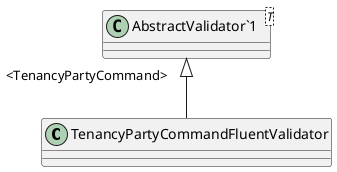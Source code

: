 @startuml
class TenancyPartyCommandFluentValidator {
}
class "AbstractValidator`1"<T> {
}
"AbstractValidator`1" "<TenancyPartyCommand>" <|-- TenancyPartyCommandFluentValidator
@enduml
